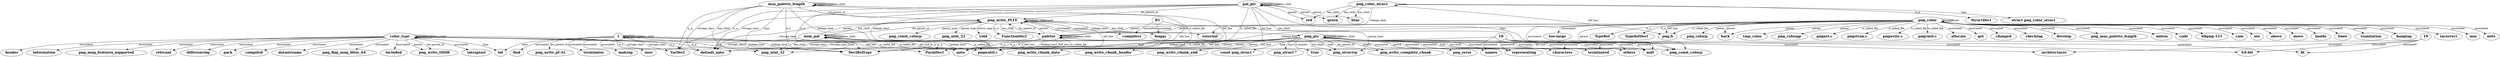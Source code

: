 digraph G {
node[fontname="times-bold", fontsize = 19]
edge[label = "associated"]
"19" -> "fit"
"85" -> "buggy"
"color_type" -> "datastreams"
"color_type" -> "png_flag_mng_filter_64"
"18" -> "null"
"i" -> "find"
"18" -> "names"
"color_type" -> "included"
"18" -> "representing"
"png_color" -> "allocate"
"png_color" -> "get"
"png_color" -> "changed"
"png_color" -> "checking"
"png_color" -> "develop"
"color_type" -> "intrapixel"
"png_color" -> "png_max_palette_length"
"png_ptr" -> "null"
"i" -> "null"
"png_color" -> "unless"
"png_color" -> "code"
"color_type" -> "header"
"color_type" -> "information"
"png_color" -> "libpng-121"
"png_ptr" -> "terminated"
"color_type" -> "png_mng_features_supported"
"png_color" -> "case"
"png_color" -> "see"
"png_color" -> "above"
"18" -> "terminated"
"png_color" -> "move"
"png_color" -> "inside"
"png_ptr" -> "architectures"
"19" -> "architectures"
"png_color" -> "lines"
"png_write_PLTE" -> "compilers"
"i" -> "terminator"
"png_color" -> "translation"
"color_type" -> "relevant"
"png_color" -> "hanging"
"18" -> "characters"
"85" -> "compilers"
"png_color" -> "incorrect"
"png_color" -> "null"
"18" -> "others"
"color_type" -> "differencing"
"png_color" -> "non"
"png_color" -> "note"
"png_write_PLTE" -> "buggy"
"png_ptr" -> "characters"
"color_type" -> "pack"
"color_type" -> "compiled"
"i" -> "making"
"png_ptr" -> "others"
"png_ptr" -> "64-bit"
"i" -> "sure"
"19" -> "64-bit"
"png_ptr" -> "names"
"png_ptr" -> "representing"
"png_color" -> "too-large"
"png_ptr" -> "fit"
edge[label = "is_a"]
"max_palette_length" -> "VarDecl"
"i" -> "DeclRefExpr"
"png_color" -> "TypeRef"
"color_type" -> "ParmDecl"
"i" -> "VarDecl"
"png_ptr" -> "ParmDecl"
"palette" -> "ParmDecl"
"pal_ptr" -> "DeclRefExpr"
"color_type" -> "DeclRefExpr"
"num_pal" -> "ParmDecl"
"palette" -> "DeclRefExpr"
"max_palette_length" -> "DeclRefExpr"
"png_ptr" -> "DeclRefExpr"
"pal_ptr" -> "VarDecl"
"png_color" -> "TypedefDecl"
"num_pal" -> "DeclRefExpr"
"png_write_PLTE" -> "FunctionDecl"
"png_color_struct" -> "StructDecl"
edge[label = "lex_parent_id"]
"color_type" -> "png_write_IHDR"
"palette" -> "png_write_PLTE"
"i" -> "png_write_pCAL"
"png_ptr" -> "png_write_complete_chunk"
"pal_ptr" -> "png_write_PLTE"
"num_pal" -> "png_write_PLTE"
"max_palette_length" -> "png_write_PLTE"
edge[label = "linkage_name"]
"png_write_PLTE" -> "png_write_PLTE"
edge[label = "parent"]
"palette" -> "palette"
"pal_ptr" -> "red"
"max_palette_length" -> "max_palette_length"
"png_color" -> "palette"
"pal_ptr" -> "green"
"color_type" -> "png_write_IHDR"
"png_color" -> "png_const_colorp"
"i" -> "i"
"png_color" -> "png_colorp"
"png_color" -> "palette"
"palette" -> "png_write_PLTE"
"png_color" -> "back"
"png_ptr" -> "png_write_complete_chunk"
"pal_ptr" -> "pal_ptr"
"color_type" -> "color_type"
"png_color" -> "tmp_color"
"num_pal" -> "png_write_PLTE"
"png_ptr" -> "png_error"
"png_ptr" -> "png_write_chunk_data"
"pal_ptr" -> "blue"
"png_ptr" -> "png_write_chunk_header"
"png_ptr" -> "png_ptr"
"png_color" -> "png_colorpp"
"png_color" -> "back"
"num_pal" -> "num_pal"
"png_ptr" -> "png_write_chunk_end"
edge[label = "name"]
"color_type" -> "color_type"
"palette" -> "palette"
"png_color_struct" -> "png_color_struct"
"pal_ptr" -> "pal_ptr"
"max_palette_length" -> "max_palette_length"
"png_color" -> "png_color"
"i" -> "i"
"num_pal" -> "num_pal"
"png_write_PLTE" -> "png_write_PLTE"
"png_ptr" -> "png_ptr"
edge[label = "def_line"]
"color_type" -> "pngwutil.c"
"png_write_PLTE" -> "pngwutil.c"
"palette" -> "pngwutil.c"
"85" -> "pngwutil.c"
"19" -> "pngwutil.c"
"i" -> "pngwutil.c"
"png_color_struct" -> "png.h"
"num_pal" -> "pngwutil.c"
"png_ptr" -> "pngwutil.c"
"18" -> "pngwutil.c"
"pal_ptr" -> "pngwutil.c"
"max_palette_length" -> "pngwutil.c"
"png_color" -> "png.h"
edge[label = "storage_class"]
"png_ptr" -> "default_auto"
"pal_ptr" -> "default_auto"
"i" -> "default_auto"
"max_palette_length" -> "default_auto"
"num_pal" -> "default_auto"
"png_write_PLTE" -> "default_auto"
"color_type" -> "default_auto"
"palette" -> "default_auto"
edge[label = "has_child"]
"png_color_struct" -> "red"
"png_color_struct" -> "green"
"num_pal" -> "num_pal"
"palette" -> "png_const_colorp"
"png_ptr" -> "png_ptr"
"pal_ptr" -> "png_const_colorp"
"i" -> "i"
"png_write_PLTE" -> "num_pal"
"palette" -> "palette"
"png_color_struct" -> "blue"
"pal_ptr" -> "pal_ptr"
"png_write_PLTE" -> "png_ptr"
"png_ptr" -> "png_structrp"
"num_pal" -> "png_uint_32"
"png_write_PLTE" -> "palette"
"color_type" -> "color_type"
"max_palette_length" -> "max_palette_length"
"max_palette_length" -> "png_uint_32"
edge[label = "type"]
"png_color_struct" -> "struct png_color_struct"
"png_ptr" -> "const png_struct *"
"png_color" -> "png_color"
"palette" -> "png_const_colorp"
"i" -> "int"
"num_pal" -> "png_uint_32"
"png_ptr" -> "png_structrp"
"pal_ptr" -> "png_const_colorp"
"max_palette_length" -> "png_uint_32"
"png_ptr" -> "png_struct *"
"color_type" -> "int"
edge[label = "is_pointer"]
"png_ptr" -> "True"
edge[label = "param_type"]
"png_write_PLTE" -> "png_structrp"
"png_write_PLTE" -> " png_const_colorp"
"png_write_PLTE" -> " png_uint_32"
edge[label = "is_array"]
edge[label = "linkage_kind"]
"png_ptr" -> "auto"
"num_pal" -> "auto"
"i" -> "auto"
"png_color_struct" -> "external"
"png_write_PLTE" -> "external"
"png_color" -> "auto"
"pal_ptr" -> "auto"
"color_type" -> "auto"
"palette" -> "auto"
"max_palette_length" -> "auto"
edge[label = "is_extern"]
edge[label = "access_specifier"]
edge[label = "is_called_file"]
"png_color" -> "pngset.c"
"png_color" -> "pngrtran.c"
"color_type" -> "pngwutil.c"
"png_color" -> "pngwrite.c"
"png_ptr" -> "pngwutil.c"
"i" -> "pngwutil.c"
"png_color" -> "pngrutil.c"
"num_pal" -> "pngwutil.c"
"pal_ptr" -> "pngwutil.c"
"palette" -> "pngwutil.c"
"max_palette_length" -> "pngwutil.c"
"png_color" -> "png.h"
edge[label = "return_type"]
"png_write_PLTE" -> "void"
edge[label = "sem_parent_id"]
edge[label = "array_size"]
edge[label = "is_multi_dimensional_array"]
edge[label = "AD"]

}
